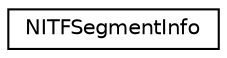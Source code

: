 digraph "Graphical Class Hierarchy"
{
  edge [fontname="Helvetica",fontsize="10",labelfontname="Helvetica",labelfontsize="10"];
  node [fontname="Helvetica",fontsize="10",shape=record];
  rankdir="LR";
  Node1 [label="NITFSegmentInfo",height=0.2,width=0.4,color="black", fillcolor="white", style="filled",URL="$nitflib_8h.html#structNITFSegmentInfo"];
}
